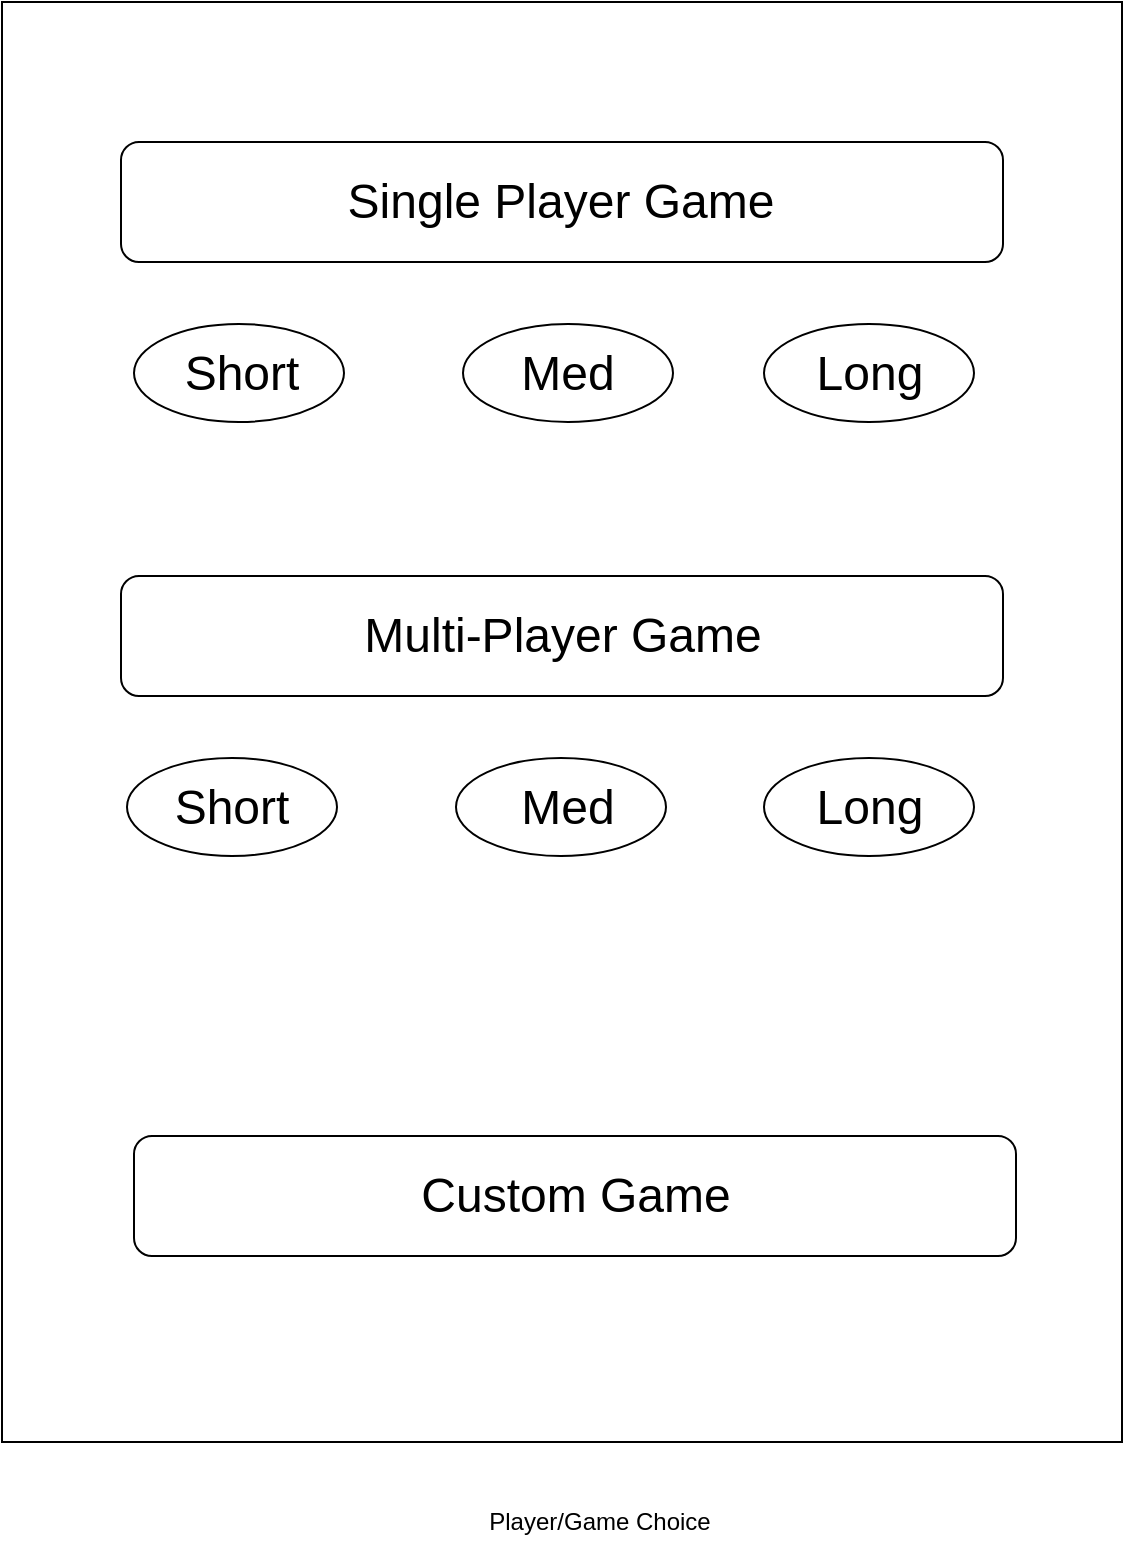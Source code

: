 <mxfile version="16.5.1" type="device"><diagram id="YJbVlOaPb4-M5HWd7XC4" name="Page-1"><mxGraphModel dx="1102" dy="865" grid="1" gridSize="7" guides="1" tooltips="1" connect="1" arrows="1" fold="1" page="1" pageScale="1" pageWidth="850" pageHeight="1100" math="0" shadow="0"><root><mxCell id="0"/><mxCell id="1" parent="0"/><mxCell id="m-GuL3f8GLA5ZSjqdcA6-3" value="" style="rounded=0;whiteSpace=wrap;html=1;direction=south;" parent="1" vertex="1"><mxGeometry x="116" y="35" width="560" height="720" as="geometry"/></mxCell><mxCell id="o0eyGRFBi1Oj6tqqqR8K-1" value="Player/Game Choice" style="text;html=1;strokeColor=none;fillColor=none;align=center;verticalAlign=middle;whiteSpace=wrap;rounded=0;" parent="1" vertex="1"><mxGeometry x="350" y="780" width="130" height="30" as="geometry"/></mxCell><mxCell id="o0eyGRFBi1Oj6tqqqR8K-53" value="" style="rounded=1;whiteSpace=wrap;html=1;fontSize=24;" parent="1" vertex="1"><mxGeometry x="175.5" y="105" width="441" height="60" as="geometry"/></mxCell><mxCell id="o0eyGRFBi1Oj6tqqqR8K-54" value="" style="rounded=1;whiteSpace=wrap;html=1;fontSize=24;" parent="1" vertex="1"><mxGeometry x="175.5" y="322" width="441" height="60" as="geometry"/></mxCell><mxCell id="o0eyGRFBi1Oj6tqqqR8K-55" value="" style="rounded=1;whiteSpace=wrap;html=1;fontSize=24;" parent="1" vertex="1"><mxGeometry x="182" y="602" width="441" height="60" as="geometry"/></mxCell><mxCell id="o0eyGRFBi1Oj6tqqqR8K-57" value="Single Player Game" style="text;html=1;strokeColor=none;fillColor=none;align=center;verticalAlign=middle;whiteSpace=wrap;rounded=0;fontSize=24;" parent="1" vertex="1"><mxGeometry x="259" y="120" width="273" height="30" as="geometry"/></mxCell><mxCell id="o0eyGRFBi1Oj6tqqqR8K-58" value="Multi-Player Game" style="text;html=1;strokeColor=none;fillColor=none;align=center;verticalAlign=middle;whiteSpace=wrap;rounded=0;fontSize=24;" parent="1" vertex="1"><mxGeometry x="252.5" y="337" width="287" height="30" as="geometry"/></mxCell><mxCell id="o0eyGRFBi1Oj6tqqqR8K-61" value="Custom Game" style="text;html=1;strokeColor=none;fillColor=none;align=center;verticalAlign=middle;whiteSpace=wrap;rounded=0;fontSize=24;" parent="1" vertex="1"><mxGeometry x="269.5" y="617" width="266" height="30" as="geometry"/></mxCell><mxCell id="o0eyGRFBi1Oj6tqqqR8K-63" value="" style="ellipse;whiteSpace=wrap;html=1;fontSize=24;" parent="1" vertex="1"><mxGeometry x="182" y="196" width="105" height="49" as="geometry"/></mxCell><mxCell id="o0eyGRFBi1Oj6tqqqR8K-64" value="" style="ellipse;whiteSpace=wrap;html=1;fontSize=24;" parent="1" vertex="1"><mxGeometry x="346.5" y="196" width="105" height="49" as="geometry"/></mxCell><mxCell id="o0eyGRFBi1Oj6tqqqR8K-65" value="" style="ellipse;whiteSpace=wrap;html=1;fontSize=24;" parent="1" vertex="1"><mxGeometry x="497" y="196" width="105" height="49" as="geometry"/></mxCell><mxCell id="o0eyGRFBi1Oj6tqqqR8K-66" value="Short" style="text;html=1;strokeColor=none;fillColor=none;align=center;verticalAlign=middle;whiteSpace=wrap;rounded=0;fontSize=24;" parent="1" vertex="1"><mxGeometry x="206" y="205.5" width="60" height="30" as="geometry"/></mxCell><mxCell id="o0eyGRFBi1Oj6tqqqR8K-67" value="Med" style="text;html=1;strokeColor=none;fillColor=none;align=center;verticalAlign=middle;whiteSpace=wrap;rounded=0;fontSize=24;" parent="1" vertex="1"><mxGeometry x="369" y="205.5" width="60" height="30" as="geometry"/></mxCell><mxCell id="o0eyGRFBi1Oj6tqqqR8K-68" value="Long" style="text;html=1;strokeColor=none;fillColor=none;align=center;verticalAlign=middle;whiteSpace=wrap;rounded=0;fontSize=24;" parent="1" vertex="1"><mxGeometry x="519.5" y="205.5" width="60" height="30" as="geometry"/></mxCell><mxCell id="o0eyGRFBi1Oj6tqqqR8K-70" value="" style="ellipse;whiteSpace=wrap;html=1;fontSize=24;" parent="1" vertex="1"><mxGeometry x="178.5" y="413" width="105" height="49" as="geometry"/></mxCell><mxCell id="o0eyGRFBi1Oj6tqqqR8K-71" value="" style="ellipse;whiteSpace=wrap;html=1;fontSize=24;" parent="1" vertex="1"><mxGeometry x="343" y="413" width="105" height="49" as="geometry"/></mxCell><mxCell id="o0eyGRFBi1Oj6tqqqR8K-72" value="" style="ellipse;whiteSpace=wrap;html=1;fontSize=24;" parent="1" vertex="1"><mxGeometry x="497" y="413" width="105" height="49" as="geometry"/></mxCell><mxCell id="o0eyGRFBi1Oj6tqqqR8K-76" value="Short" style="text;html=1;strokeColor=none;fillColor=none;align=center;verticalAlign=middle;whiteSpace=wrap;rounded=0;fontSize=24;" parent="1" vertex="1"><mxGeometry x="201" y="422.5" width="60" height="30" as="geometry"/></mxCell><mxCell id="o0eyGRFBi1Oj6tqqqR8K-79" value="Med" style="text;html=1;strokeColor=none;fillColor=none;align=center;verticalAlign=middle;whiteSpace=wrap;rounded=0;fontSize=24;" parent="1" vertex="1"><mxGeometry x="369" y="422.5" width="60" height="30" as="geometry"/></mxCell><mxCell id="o0eyGRFBi1Oj6tqqqR8K-81" value="Long" style="text;html=1;strokeColor=none;fillColor=none;align=center;verticalAlign=middle;whiteSpace=wrap;rounded=0;fontSize=24;" parent="1" vertex="1"><mxGeometry x="519.5" y="422.5" width="60" height="30" as="geometry"/></mxCell></root></mxGraphModel></diagram></mxfile>